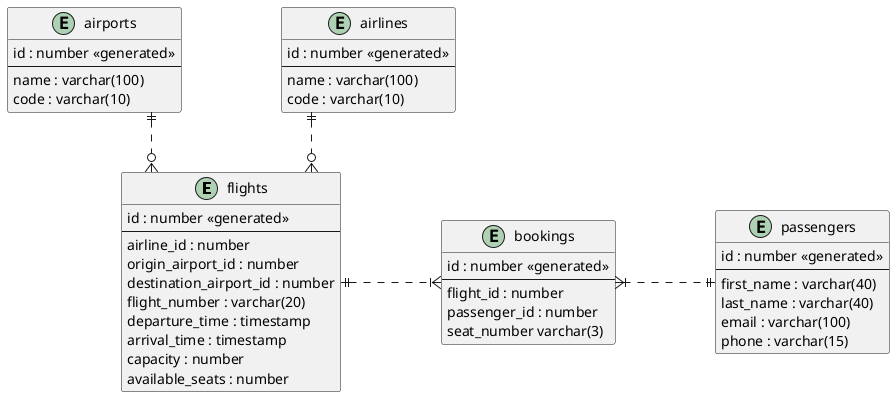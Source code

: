 @startuml

skinparam linetype ortho
skinparam nodesep 100

entity "flights" as e01 {
  id : number <<generated>>
  --
  airline_id : number
  origin_airport_id : number
  destination_airport_id : number
  flight_number : varchar(20)
  departure_time : timestamp
  arrival_time : timestamp
  capacity : number
  available_seats : number
}

entity "airlines" as e02 {
  id : number <<generated>>
  --
  name : varchar(100)
  code : varchar(10)
}

entity "airports" as e03 {
  id : number <<generated>>
  --
  name : varchar(100)
  code : varchar(10)
}

entity "passengers" as e04 {
  id : number <<generated>>
  --
  first_name : varchar(40)
  last_name : varchar(40)
  email : varchar(100)
  phone : varchar(15)
}

entity "bookings" as e05 {
  id : number <<generated>>
  --
  flight_id : number
  passenger_id : number
  seat_number varchar(3)
}

e01 }o.up.|| e02
e01 }o.up.|| e03
e01 ||.right.|{ e05
e05 }|.right.|| e04

@enduml

